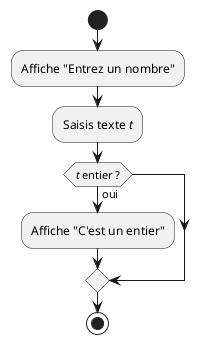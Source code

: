 @startuml

start
:Affiche "Entrez un nombre";
:Saisis texte //t//;
if (//t// entier ?) then (oui)
	:Affiche "C'est un entier";
endif
stop

@enduml
